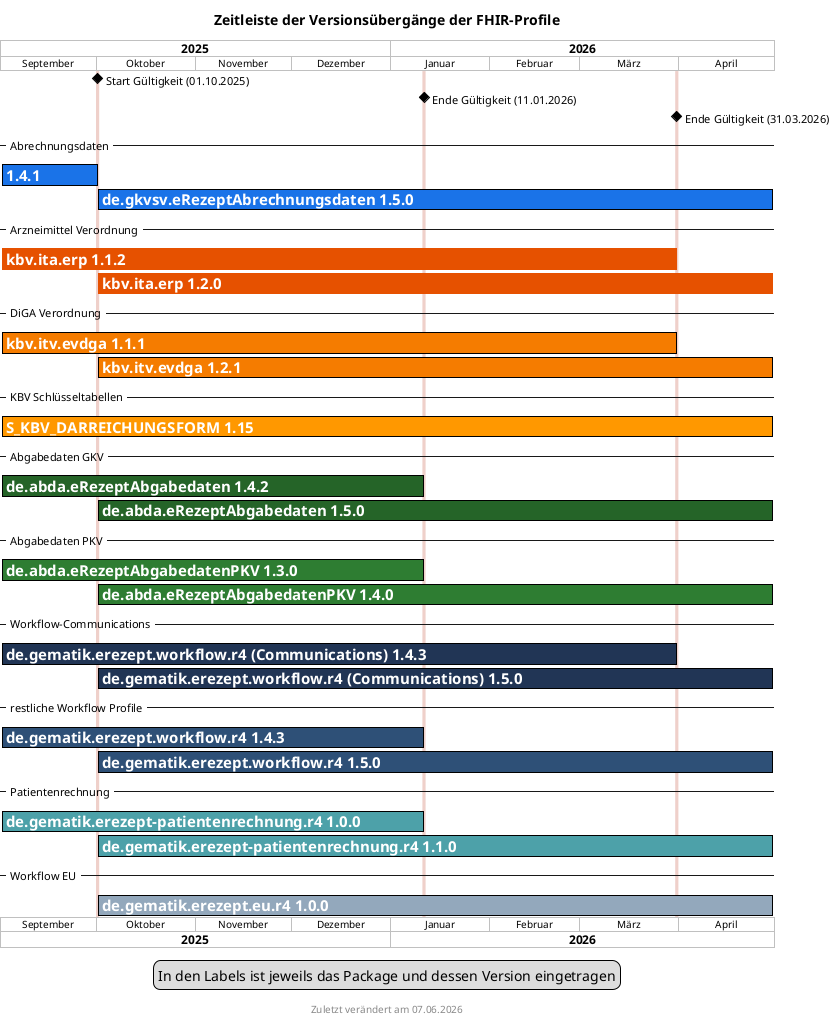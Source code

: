 @startgantt fhir_version_timeline
language de
' Define color variables
!define gkvcolor #1a73e8
!define kbvcolor #e65100
!define kbvcolor_diga #f57c00
!define kbvcolor_st #ff9800
!define davcolor_gkv #256428
!define davcolor_pkv #2e7d32
!define gematikcolor #2E5077
!define gematikcolor_com #213555
!define gematikcolor_2 #4DA1A9
!define gematikcolor_3 #93a8bc
!define gematikcolor_backup #95190C
!define datelinecolor #EFD0CA
 
<style>
ganttDiagram {
   task {
      BackGroundColor GreenYellow
      LineColor Green
      FontColor white
      FontSize 15
      FontStyle bold
   }
}
</style>
title Zeitleiste der Versionsübergänge der FHIR-Profile
footer Zuletzt verändert am %date("dd.MM.yyyy")
 
projectscale monthly zoom 3
Project starts 2025-09-01
 
2025-10-01 is colored datelinecolor 
2026-01-11 is colored datelinecolor 
2026-03-31 is colored datelinecolor
 
[Start Gültigkeit (01.10.2025)] happens on 2025-10-01
[Ende Gültigkeit (11.01.2026)] happens on 2026-01-11
[Ende Gültigkeit (31.03.2026)] happens on 2026-03-31
 
-- Abrechnungsdaten --
[1.4.1] starts 2025-09-01 and ends 2025-10-01
[1.4.1] is colored in gkvcolor/black
[de.gkvsv.eRezeptAbrechnungsdaten 1.5.0] starts 2025-10-01 and ends 2026-04-30
[de.gkvsv.eRezeptAbrechnungsdaten 1.5.0] is colored in gkvcolor/black
 
-- Arzneimittel Verordnung --
 
[kbv.ita.erp 1.1.2] starts 2025-09-01 and ends 2026-03-31
[kbv.ita.erp 1.1.2] is colored in kbvcolor
[kbv.ita.erp 1.2.0] starts 2025-10-01 and ends 2026-04-30
[kbv.ita.erp 1.2.0] is colored in kbvcolor
 
-- DiGA Verordnung --
 
[kbv.itv.evdga 1.1.1] starts 2025-09-01 and ends 2026-03-31
[kbv.itv.evdga 1.1.1] is colored in kbvcolor_diga/black 
[kbv.itv.evdga 1.2.1] starts 2025-10-01 and ends 2026-04-30
[kbv.itv.evdga 1.2.1] is colored in kbvcolor_diga/black
 
-- KBV Schlüsseltabellen --
[S_KBV_DARREICHUNGSFORM 1.15] starts 2025-09-01 and ends 2026-04-30
[S_KBV_DARREICHUNGSFORM 1.15] is colored in kbvcolor_st/black
 
-- Abgabedaten GKV --
[de.abda.eRezeptAbgabedaten 1.4.2] starts 2025-09-01 and ends 2026-01-11
[de.abda.eRezeptAbgabedaten 1.4.2] is colored in davcolor_gkv/black
[de.abda.eRezeptAbgabedaten 1.5.0] starts 2025-10-01 and ends 2026-04-30
[de.abda.eRezeptAbgabedaten 1.5.0] is colored in davcolor_gkv/black
 
-- Abgabedaten PKV --
[de.abda.eRezeptAbgabedatenPKV 1.3.0] starts 2025-09-01 and ends 2026-01-11
[de.abda.eRezeptAbgabedatenPKV 1.3.0] is colored in davcolor_pkv/black 
[de.abda.eRezeptAbgabedatenPKV 1.4.0] starts 2025-10-01 and ends 2026-04-30
[de.abda.eRezeptAbgabedatenPKV 1.4.0] is colored in davcolor_pkv/black
 
-- Workflow-Communications --
 
[de.gematik.erezept.workflow.r4 (Communications) 1.4.3] starts 2025-09-01 and ends 2026-03-31
' [de.gematik.erezept.workflow.r4 (Communications) 1.4.3] is 0% complete
[de.gematik.erezept.workflow.r4 (Communications) 1.4.3] is colored in gematikcolor_com/black
[de.gematik.erezept.workflow.r4 (Communications) 1.5.0] starts 2025-10-01 and ends 2026-04-30
[de.gematik.erezept.workflow.r4 (Communications) 1.5.0] is colored in gematikcolor_com/black
 
-- restliche Workflow Profile --
[de.gematik.erezept.workflow.r4 1.4.3] starts 2025-09-01 and ends 2026-01-11
[de.gematik.erezept.workflow.r4 1.4.3] is colored in gematikcolor/black
[de.gematik.erezept.workflow.r4 1.5.0] starts 2025-10-01 and ends 2026-04-30
[de.gematik.erezept.workflow.r4 1.5.0] is colored in gematikcolor/black
 
-- Patientenrechnung --
[de.gematik.erezept-patientenrechnung.r4 1.0.0] starts 2025-09-01 and ends 2026-01-11
[de.gematik.erezept-patientenrechnung.r4 1.0.0] is colored in gematikcolor_2/black
[de.gematik.erezept-patientenrechnung.r4 1.1.0] starts 2025-10-01 and ends 2026-04-30
[de.gematik.erezept-patientenrechnung.r4 1.1.0] is colored in gematikcolor_2/black

-- Workflow EU --
[de.gematik.erezept.eu.r4 1.0.0] starts 2025-10-01 and ends 2026-04-30
[de.gematik.erezept.eu.r4 1.0.0] is colored in gematikcolor_3/black
 
legend
In den Labels ist jeweils das Package und dessen Version eingetragen
end legend
 
@endgantt